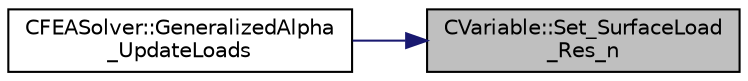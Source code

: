 digraph "CVariable::Set_SurfaceLoad_Res_n"
{
 // LATEX_PDF_SIZE
  edge [fontname="Helvetica",fontsize="10",labelfontname="Helvetica",labelfontsize="10"];
  node [fontname="Helvetica",fontsize="10",shape=record];
  rankdir="RL";
  Node1 [label="CVariable::Set_SurfaceLoad\l_Res_n",height=0.2,width=0.4,color="black", fillcolor="grey75", style="filled", fontcolor="black",tooltip="A virtual member."];
  Node1 -> Node2 [dir="back",color="midnightblue",fontsize="10",style="solid",fontname="Helvetica"];
  Node2 [label="CFEASolver::GeneralizedAlpha\l_UpdateLoads",height=0.2,width=0.4,color="black", fillcolor="white", style="filled",URL="$classCFEASolver.html#a8a42e7e8682d3642e0c61ed947a04769",tooltip="Update the solution using an implicit Generalized Alpha solver."];
}
